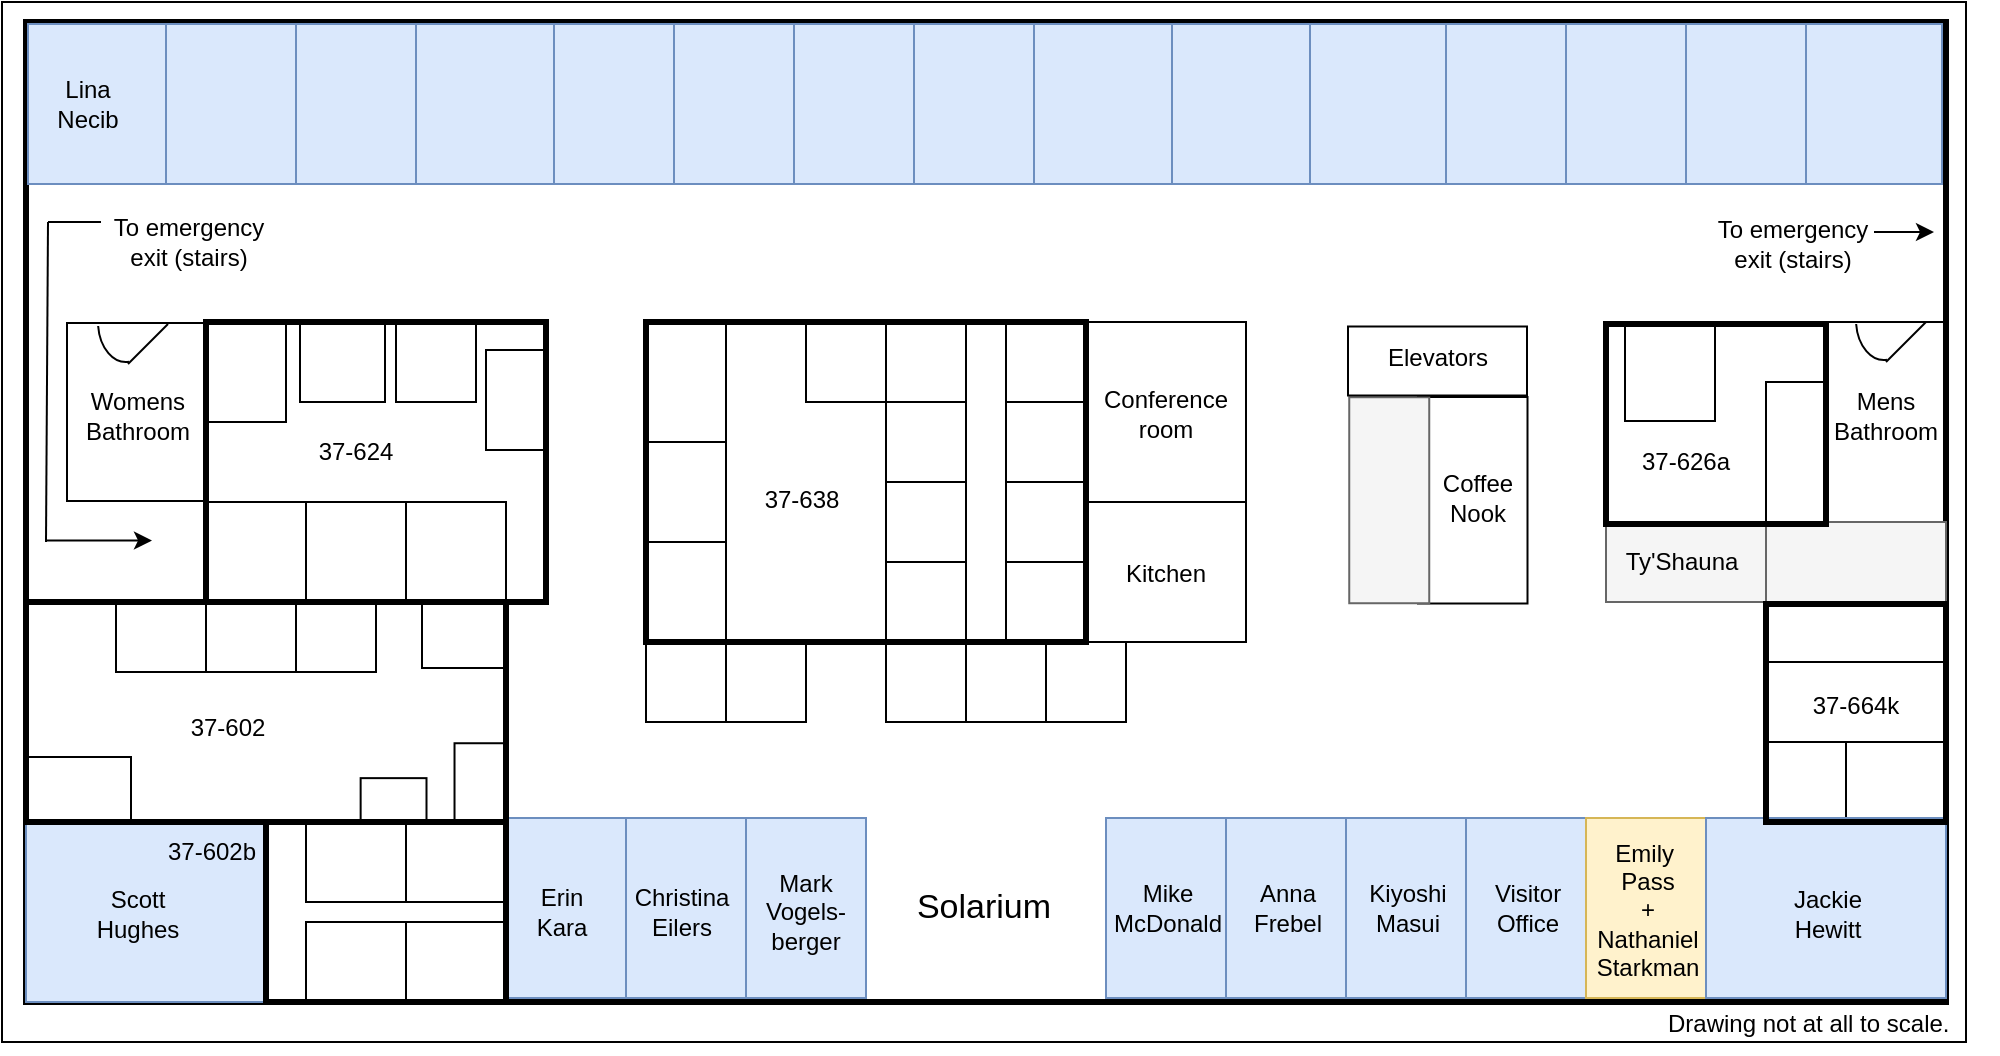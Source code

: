 <mxfile version="26.2.2">
  <diagram name="Page-1" id="SfPSA6i4i7ZImJzIwv-l">
    <mxGraphModel dx="1153" dy="630" grid="1" gridSize="10" guides="1" tooltips="1" connect="1" arrows="1" fold="1" page="1" pageScale="1" pageWidth="1100" pageHeight="850" math="0" shadow="0">
      <root>
        <mxCell id="0" />
        <mxCell id="1" parent="0" />
        <mxCell id="4Jh9RYMsEegQv2k9eJxr-1" value="" style="rounded=0;whiteSpace=wrap;html=1;" parent="1" vertex="1">
          <mxGeometry x="328" y="170" width="982" height="520" as="geometry" />
        </mxCell>
        <mxCell id="4Jh9RYMsEegQv2k9eJxr-2" value="" style="rounded=0;whiteSpace=wrap;html=1;fillColor=none;strokeWidth=3;" parent="1" vertex="1">
          <mxGeometry x="340" y="180" width="960" height="490" as="geometry" />
        </mxCell>
        <mxCell id="4Jh9RYMsEegQv2k9eJxr-7" value="" style="rounded=0;whiteSpace=wrap;html=1;fillColor=#dae8fc;strokeColor=#6c8ebf;" parent="1" vertex="1">
          <mxGeometry x="580" y="578" width="60" height="90" as="geometry" />
        </mxCell>
        <mxCell id="4Jh9RYMsEegQv2k9eJxr-10" value="" style="rounded=0;whiteSpace=wrap;html=1;" parent="1" vertex="1">
          <mxGeometry x="770" y="490" width="40" height="40" as="geometry" />
        </mxCell>
        <mxCell id="4Jh9RYMsEegQv2k9eJxr-11" value="" style="rounded=0;whiteSpace=wrap;html=1;fillColor=none;" parent="1" vertex="1">
          <mxGeometry x="650" y="490" width="41" height="40" as="geometry" />
        </mxCell>
        <mxCell id="4Jh9RYMsEegQv2k9eJxr-13" value="" style="rounded=0;whiteSpace=wrap;html=1;" parent="1" vertex="1">
          <mxGeometry x="650" y="440" width="40" height="50" as="geometry" />
        </mxCell>
        <mxCell id="4Jh9RYMsEegQv2k9eJxr-14" value="" style="rounded=0;whiteSpace=wrap;html=1;" parent="1" vertex="1">
          <mxGeometry x="650" y="390" width="40" height="50" as="geometry" />
        </mxCell>
        <mxCell id="4Jh9RYMsEegQv2k9eJxr-15" value="" style="rounded=0;whiteSpace=wrap;html=1;fillColor=none;" parent="1" vertex="1">
          <mxGeometry x="650" y="330" width="40" height="60" as="geometry" />
        </mxCell>
        <mxCell id="4Jh9RYMsEegQv2k9eJxr-16" value="" style="rounded=0;whiteSpace=wrap;html=1;fillColor=none;" parent="1" vertex="1">
          <mxGeometry x="1210" y="470" width="90" height="30" as="geometry" />
        </mxCell>
        <mxCell id="4Jh9RYMsEegQv2k9eJxr-17" value="" style="rounded=0;whiteSpace=wrap;html=1;" parent="1" vertex="1">
          <mxGeometry x="1250" y="540" width="49" height="40" as="geometry" />
        </mxCell>
        <mxCell id="4Jh9RYMsEegQv2k9eJxr-18" value="" style="rounded=0;whiteSpace=wrap;html=1;" parent="1" vertex="1">
          <mxGeometry x="730" y="330" width="40" height="40" as="geometry" />
        </mxCell>
        <mxCell id="4Jh9RYMsEegQv2k9eJxr-19" value="" style="rounded=0;whiteSpace=wrap;html=1;" parent="1" vertex="1">
          <mxGeometry x="770" y="330" width="40" height="40" as="geometry" />
        </mxCell>
        <mxCell id="4Jh9RYMsEegQv2k9eJxr-20" value="" style="rounded=0;whiteSpace=wrap;html=1;" parent="1" vertex="1">
          <mxGeometry x="830" y="330" width="40" height="40" as="geometry" />
        </mxCell>
        <mxCell id="4Jh9RYMsEegQv2k9eJxr-21" value="" style="rounded=0;whiteSpace=wrap;html=1;" parent="1" vertex="1">
          <mxGeometry x="830" y="370" width="40" height="40" as="geometry" />
        </mxCell>
        <mxCell id="4Jh9RYMsEegQv2k9eJxr-22" value="" style="rounded=0;whiteSpace=wrap;html=1;" parent="1" vertex="1">
          <mxGeometry x="830" y="410" width="40" height="40" as="geometry" />
        </mxCell>
        <mxCell id="4Jh9RYMsEegQv2k9eJxr-23" value="" style="rounded=0;whiteSpace=wrap;html=1;" parent="1" vertex="1">
          <mxGeometry x="830" y="450" width="40" height="40" as="geometry" />
        </mxCell>
        <mxCell id="4Jh9RYMsEegQv2k9eJxr-24" value="" style="rounded=0;whiteSpace=wrap;html=1;" parent="1" vertex="1">
          <mxGeometry x="770" y="370" width="40" height="40" as="geometry" />
        </mxCell>
        <mxCell id="4Jh9RYMsEegQv2k9eJxr-25" value="" style="rounded=0;whiteSpace=wrap;html=1;" parent="1" vertex="1">
          <mxGeometry x="770" y="410" width="40" height="40" as="geometry" />
        </mxCell>
        <mxCell id="4Jh9RYMsEegQv2k9eJxr-26" value="" style="rounded=0;whiteSpace=wrap;html=1;" parent="1" vertex="1">
          <mxGeometry x="770" y="450" width="40" height="40" as="geometry" />
        </mxCell>
        <mxCell id="4Jh9RYMsEegQv2k9eJxr-27" value="" style="rounded=0;whiteSpace=wrap;html=1;fillColor=#dae8fc;strokeColor=#6c8ebf;strokeWidth=1;" parent="1" vertex="1">
          <mxGeometry x="340" y="580" width="120" height="90" as="geometry" />
        </mxCell>
        <mxCell id="4Jh9RYMsEegQv2k9eJxr-28" value="" style="rounded=0;whiteSpace=wrap;html=1;fillColor=none;" parent="1" vertex="1">
          <mxGeometry x="430" y="420" width="50" height="50" as="geometry" />
        </mxCell>
        <mxCell id="4Jh9RYMsEegQv2k9eJxr-29" value="" style="rounded=0;whiteSpace=wrap;html=1;" parent="1" vertex="1">
          <mxGeometry x="480" y="420" width="50" height="50" as="geometry" />
        </mxCell>
        <mxCell id="4Jh9RYMsEegQv2k9eJxr-30" value="" style="rounded=0;whiteSpace=wrap;html=1;fillColor=none;" parent="1" vertex="1">
          <mxGeometry x="530" y="420" width="50" height="50" as="geometry" />
        </mxCell>
        <mxCell id="4Jh9RYMsEegQv2k9eJxr-31" value="" style="rounded=0;whiteSpace=wrap;html=1;" parent="1" vertex="1">
          <mxGeometry x="690" y="490" width="40" height="40" as="geometry" />
        </mxCell>
        <mxCell id="4Jh9RYMsEegQv2k9eJxr-32" value="" style="rounded=0;whiteSpace=wrap;html=1;fillColor=none;" parent="1" vertex="1">
          <mxGeometry x="810" y="490" width="40" height="40" as="geometry" />
        </mxCell>
        <mxCell id="4Jh9RYMsEegQv2k9eJxr-34" value="" style="rounded=0;whiteSpace=wrap;html=1;fillColor=none;" parent="1" vertex="1">
          <mxGeometry x="850" y="490" width="40" height="40" as="geometry" />
        </mxCell>
        <mxCell id="4Jh9RYMsEegQv2k9eJxr-35" value="" style="rounded=0;whiteSpace=wrap;html=1;fillColor=#f5f5f5;fontColor=#333333;strokeColor=#666666;" parent="1" vertex="1">
          <mxGeometry x="1130" y="430" width="170" height="40" as="geometry" />
        </mxCell>
        <mxCell id="4Jh9RYMsEegQv2k9eJxr-36" value="" style="rounded=0;whiteSpace=wrap;html=1;" parent="1" vertex="1">
          <mxGeometry x="570" y="344" width="30" height="50" as="geometry" />
        </mxCell>
        <mxCell id="4Jh9RYMsEegQv2k9eJxr-37" value="" style="rounded=0;whiteSpace=wrap;html=1;" parent="1" vertex="1">
          <mxGeometry x="525" y="330" width="40" height="40" as="geometry" />
        </mxCell>
        <mxCell id="4Jh9RYMsEegQv2k9eJxr-38" value="" style="rounded=0;whiteSpace=wrap;html=1;rotation=90;" parent="1" vertex="1">
          <mxGeometry x="478.25" y="328.75" width="40" height="42.5" as="geometry" />
        </mxCell>
        <mxCell id="4Jh9RYMsEegQv2k9eJxr-39" value="" style="rounded=0;whiteSpace=wrap;html=1;rotation=0;" parent="1" vertex="1">
          <mxGeometry x="431" y="330" width="39" height="50" as="geometry" />
        </mxCell>
        <mxCell id="4Jh9RYMsEegQv2k9eJxr-40" value="" style="rounded=0;whiteSpace=wrap;html=1;rotation=90;" parent="1" vertex="1">
          <mxGeometry x="535" y="575" width="40" height="50" as="geometry" />
        </mxCell>
        <mxCell id="4Jh9RYMsEegQv2k9eJxr-41" value="" style="rounded=0;whiteSpace=wrap;html=1;fillColor=none;rotation=90;" parent="1" vertex="1">
          <mxGeometry x="485" y="575" width="40" height="50" as="geometry" />
        </mxCell>
        <mxCell id="4Jh9RYMsEegQv2k9eJxr-42" value="" style="rounded=0;whiteSpace=wrap;html=1;rotation=90;" parent="1" vertex="1">
          <mxGeometry x="485" y="625" width="40" height="50" as="geometry" />
        </mxCell>
        <mxCell id="4Jh9RYMsEegQv2k9eJxr-43" value="" style="rounded=0;whiteSpace=wrap;html=1;rotation=90;" parent="1" vertex="1">
          <mxGeometry x="535" y="625" width="40" height="50" as="geometry" />
        </mxCell>
        <mxCell id="4Jh9RYMsEegQv2k9eJxr-44" value="" style="rounded=0;whiteSpace=wrap;html=1;rotation=90;" parent="1" vertex="1">
          <mxGeometry x="512.82" y="552.57" width="21.93" height="32.93" as="geometry" />
        </mxCell>
        <mxCell id="4Jh9RYMsEegQv2k9eJxr-45" value="" style="rounded=0;whiteSpace=wrap;html=1;rotation=90;" parent="1" vertex="1">
          <mxGeometry x="542.75" y="465.75" width="32.5" height="42" as="geometry" />
        </mxCell>
        <mxCell id="4Jh9RYMsEegQv2k9eJxr-46" value="" style="rounded=0;whiteSpace=wrap;html=1;rotation=-180;" parent="1" vertex="1">
          <mxGeometry x="475" y="470" width="40" height="35" as="geometry" />
        </mxCell>
        <mxCell id="4Jh9RYMsEegQv2k9eJxr-47" value="" style="rounded=0;whiteSpace=wrap;html=1;fillColor=none;rotation=90;" parent="1" vertex="1">
          <mxGeometry x="350" y="537.5" width="32.5" height="52.5" as="geometry" />
        </mxCell>
        <mxCell id="4Jh9RYMsEegQv2k9eJxr-49" value="" style="rounded=0;whiteSpace=wrap;html=1;rotation=-180;" parent="1" vertex="1">
          <mxGeometry x="430" y="470" width="45" height="35" as="geometry" />
        </mxCell>
        <mxCell id="4Jh9RYMsEegQv2k9eJxr-50" value="" style="rounded=0;whiteSpace=wrap;html=1;" parent="1" vertex="1">
          <mxGeometry x="1210" y="360" width="30" height="70" as="geometry" />
        </mxCell>
        <mxCell id="4Jh9RYMsEegQv2k9eJxr-51" value="" style="rounded=0;whiteSpace=wrap;html=1;rotation=90;" parent="1" vertex="1">
          <mxGeometry x="1137.5" y="332.5" width="49" height="45" as="geometry" />
        </mxCell>
        <mxCell id="4Jh9RYMsEegQv2k9eJxr-52" value="37-624" style="text;html=1;strokeColor=none;fillColor=none;align=center;verticalAlign=middle;whiteSpace=wrap;rounded=0;" parent="1" vertex="1">
          <mxGeometry x="475" y="380" width="60" height="30" as="geometry" />
        </mxCell>
        <mxCell id="4Jh9RYMsEegQv2k9eJxr-53" value="37-638" style="text;html=1;strokeColor=none;fillColor=none;align=center;verticalAlign=middle;whiteSpace=wrap;rounded=0;" parent="1" vertex="1">
          <mxGeometry x="698" y="404.13" width="60" height="30" as="geometry" />
        </mxCell>
        <mxCell id="4Jh9RYMsEegQv2k9eJxr-54" value="&lt;font style=&quot;font-size: 17px;&quot;&gt;Solarium&lt;/font&gt;" style="text;html=1;strokeColor=none;fillColor=none;align=center;verticalAlign=middle;whiteSpace=wrap;rounded=0;" parent="1" vertex="1">
          <mxGeometry x="789" y="608" width="60" height="30" as="geometry" />
        </mxCell>
        <mxCell id="4Jh9RYMsEegQv2k9eJxr-55" value="37-602" style="text;html=1;strokeColor=none;fillColor=none;align=center;verticalAlign=middle;whiteSpace=wrap;rounded=0;" parent="1" vertex="1">
          <mxGeometry x="411" y="517.69" width="60" height="30" as="geometry" />
        </mxCell>
        <mxCell id="4Jh9RYMsEegQv2k9eJxr-56" value="37-602b" style="text;html=1;strokeColor=none;fillColor=none;align=center;verticalAlign=middle;whiteSpace=wrap;rounded=0;" parent="1" vertex="1">
          <mxGeometry x="403" y="580" width="60" height="30" as="geometry" />
        </mxCell>
        <mxCell id="4Jh9RYMsEegQv2k9eJxr-63" value="37-664k" style="text;html=1;strokeColor=none;fillColor=none;align=center;verticalAlign=middle;whiteSpace=wrap;rounded=0;" parent="1" vertex="1">
          <mxGeometry x="1225" y="507.0" width="60" height="30" as="geometry" />
        </mxCell>
        <mxCell id="4Jh9RYMsEegQv2k9eJxr-64" value="37-626a" style="text;html=1;strokeColor=none;fillColor=none;align=center;verticalAlign=middle;whiteSpace=wrap;rounded=0;" parent="1" vertex="1">
          <mxGeometry x="1140" y="385" width="60" height="30" as="geometry" />
        </mxCell>
        <mxCell id="4Jh9RYMsEegQv2k9eJxr-98" value="&lt;h1&gt;&lt;span style=&quot;background-color: initial; font-size: 12px; font-weight: normal;&quot;&gt;Drawing not at all to scale.&amp;nbsp;&lt;/span&gt;&lt;/h1&gt;" style="text;html=1;spacing=5;spacingTop=-20;whiteSpace=wrap;overflow=hidden;rounded=0;" parent="1" vertex="1">
          <mxGeometry x="1156" y="657" width="170" height="39" as="geometry" />
        </mxCell>
        <mxCell id="4Jh9RYMsEegQv2k9eJxr-117" value="" style="rounded=0;whiteSpace=wrap;html=1;fillColor=none;" parent="1" vertex="1">
          <mxGeometry x="1210" y="540" width="40" height="40" as="geometry" />
        </mxCell>
        <mxCell id="4Jh9RYMsEegQv2k9eJxr-141" value="" style="rounded=0;whiteSpace=wrap;html=1;rotation=90;" parent="1" vertex="1">
          <mxGeometry x="547.19" y="547.69" width="39.39" height="25.25" as="geometry" />
        </mxCell>
        <mxCell id="4Jh9RYMsEegQv2k9eJxr-150" value="Ty&#39;Shauna" style="text;html=1;strokeColor=none;fillColor=none;align=center;verticalAlign=middle;whiteSpace=wrap;rounded=0;" parent="1" vertex="1">
          <mxGeometry x="1137.5" y="422.5" width="60" height="55" as="geometry" />
        </mxCell>
        <mxCell id="4Jh9RYMsEegQv2k9eJxr-151" value="" style="rounded=0;whiteSpace=wrap;html=1;rotation=90;" parent="1" vertex="1">
          <mxGeometry x="1219.62" y="350.88" width="100.25" height="58.5" as="geometry" />
        </mxCell>
        <mxCell id="4Jh9RYMsEegQv2k9eJxr-152" value="Mens&lt;div&gt;Bathroom&lt;/div&gt;" style="text;html=1;strokeColor=none;fillColor=none;align=center;verticalAlign=middle;whiteSpace=wrap;rounded=0;" parent="1" vertex="1">
          <mxGeometry x="1240" y="361.68" width="60" height="30" as="geometry" />
        </mxCell>
        <mxCell id="4Jh9RYMsEegQv2k9eJxr-153" value="" style="rounded=0;whiteSpace=wrap;html=1;rotation=90;" parent="1" vertex="1">
          <mxGeometry x="351" y="340" width="89" height="70" as="geometry" />
        </mxCell>
        <mxCell id="4Jh9RYMsEegQv2k9eJxr-154" value="Womens&lt;div&gt;Bathroom&lt;/div&gt;" style="text;html=1;strokeColor=none;fillColor=none;align=center;verticalAlign=middle;whiteSpace=wrap;rounded=0;" parent="1" vertex="1">
          <mxGeometry x="365.5" y="361.68" width="60" height="30" as="geometry" />
        </mxCell>
        <mxCell id="4Jh9RYMsEegQv2k9eJxr-155" value="" style="rounded=0;whiteSpace=wrap;html=1;rotation=90;" parent="1" vertex="1">
          <mxGeometry x="1011.75" y="391.75" width="103.25" height="54.75" as="geometry" />
        </mxCell>
        <mxCell id="oSpyv27FBxu9WC1x9Rb_-17" value="" style="rounded=0;whiteSpace=wrap;html=1;rotation=90;fillColor=#f5f5f5;fontColor=#333333;strokeColor=#666666;" vertex="1" parent="1">
          <mxGeometry x="970.12" y="399.12" width="103" height="40" as="geometry" />
        </mxCell>
        <mxCell id="4Jh9RYMsEegQv2k9eJxr-156" value="Coffee&lt;div&gt;Nook&lt;/div&gt;" style="text;html=1;strokeColor=none;fillColor=none;align=center;verticalAlign=middle;whiteSpace=wrap;rounded=0;" parent="1" vertex="1">
          <mxGeometry x="1035.88" y="403" width="60" height="30" as="geometry" />
        </mxCell>
        <mxCell id="4Jh9RYMsEegQv2k9eJxr-157" value="" style="rounded=0;whiteSpace=wrap;html=1;fillColor=#f5f5f5;fontColor=#333333;strokeColor=#666666;" parent="1" vertex="1">
          <mxGeometry x="1210" y="430" width="90" height="40" as="geometry" />
        </mxCell>
        <mxCell id="4Jh9RYMsEegQv2k9eJxr-161" value="" style="group" parent="1" vertex="1" connectable="0">
          <mxGeometry x="1255" y="309" width="35" height="41" as="geometry" />
        </mxCell>
        <mxCell id="4Jh9RYMsEegQv2k9eJxr-158" value="" style="endArrow=none;html=1;rounded=0;" parent="4Jh9RYMsEegQv2k9eJxr-161" edge="1">
          <mxGeometry width="50" height="50" relative="1" as="geometry">
            <mxPoint x="15" y="41" as="sourcePoint" />
            <mxPoint x="35" y="21" as="targetPoint" />
          </mxGeometry>
        </mxCell>
        <mxCell id="4Jh9RYMsEegQv2k9eJxr-160" value="" style="verticalLabelPosition=bottom;verticalAlign=top;html=1;shape=mxgraph.basic.arc;startAngle=0.483;endAngle=0.734;" parent="4Jh9RYMsEegQv2k9eJxr-161" vertex="1">
          <mxGeometry width="28" height="40" as="geometry" />
        </mxCell>
        <mxCell id="4Jh9RYMsEegQv2k9eJxr-162" value="" style="group" parent="1" vertex="1" connectable="0">
          <mxGeometry x="376" y="310" width="35" height="41" as="geometry" />
        </mxCell>
        <mxCell id="4Jh9RYMsEegQv2k9eJxr-163" value="" style="endArrow=none;html=1;rounded=0;" parent="4Jh9RYMsEegQv2k9eJxr-162" edge="1">
          <mxGeometry width="50" height="50" relative="1" as="geometry">
            <mxPoint x="15" y="41" as="sourcePoint" />
            <mxPoint x="35" y="21" as="targetPoint" />
          </mxGeometry>
        </mxCell>
        <mxCell id="4Jh9RYMsEegQv2k9eJxr-164" value="" style="verticalLabelPosition=bottom;verticalAlign=top;html=1;shape=mxgraph.basic.arc;startAngle=0.483;endAngle=0.734;" parent="4Jh9RYMsEegQv2k9eJxr-162" vertex="1">
          <mxGeometry width="28" height="40" as="geometry" />
        </mxCell>
        <mxCell id="4Jh9RYMsEegQv2k9eJxr-165" value="Erin&lt;div&gt;Kara&lt;/div&gt;" style="text;html=1;strokeColor=none;fillColor=none;align=center;verticalAlign=middle;whiteSpace=wrap;rounded=0;" parent="1" vertex="1">
          <mxGeometry x="573" y="597.5" width="70" height="55" as="geometry" />
        </mxCell>
        <mxCell id="4Jh9RYMsEegQv2k9eJxr-166" value="Scott Hughes" style="text;html=1;strokeColor=none;fillColor=none;align=center;verticalAlign=middle;whiteSpace=wrap;rounded=0;" parent="1" vertex="1">
          <mxGeometry x="360.5" y="598" width="70" height="55" as="geometry" />
        </mxCell>
        <mxCell id="4Jh9RYMsEegQv2k9eJxr-167" value="To emergency exit (stairs)" style="text;html=1;strokeColor=none;fillColor=none;align=center;verticalAlign=middle;whiteSpace=wrap;rounded=0;" parent="1" vertex="1">
          <mxGeometry x="380" y="262" width="83" height="55" as="geometry" />
        </mxCell>
        <mxCell id="4Jh9RYMsEegQv2k9eJxr-168" value="" style="endArrow=classic;html=1;rounded=0;" parent="1" edge="1">
          <mxGeometry width="50" height="50" relative="1" as="geometry">
            <mxPoint x="350.5" y="439.23" as="sourcePoint" />
            <mxPoint x="403" y="439.25" as="targetPoint" />
          </mxGeometry>
        </mxCell>
        <mxCell id="4Jh9RYMsEegQv2k9eJxr-169" value="" style="endArrow=none;html=1;rounded=0;" parent="1" edge="1">
          <mxGeometry width="50" height="50" relative="1" as="geometry">
            <mxPoint x="351" y="280" as="sourcePoint" />
            <mxPoint x="350" y="440" as="targetPoint" />
          </mxGeometry>
        </mxCell>
        <mxCell id="4Jh9RYMsEegQv2k9eJxr-170" value="" style="endArrow=none;html=1;rounded=0;" parent="1" edge="1">
          <mxGeometry width="50" height="50" relative="1" as="geometry">
            <mxPoint x="377.5" y="280" as="sourcePoint" />
            <mxPoint x="351" y="280" as="targetPoint" />
          </mxGeometry>
        </mxCell>
        <mxCell id="4Jh9RYMsEegQv2k9eJxr-171" value="To emergency exit (stairs)" style="text;html=1;strokeColor=none;fillColor=none;align=center;verticalAlign=middle;whiteSpace=wrap;rounded=0;" parent="1" vertex="1">
          <mxGeometry x="1181.5" y="263" width="83" height="55" as="geometry" />
        </mxCell>
        <mxCell id="4Jh9RYMsEegQv2k9eJxr-172" value="" style="endArrow=classic;html=1;rounded=0;" parent="1" edge="1">
          <mxGeometry width="50" height="50" relative="1" as="geometry">
            <mxPoint x="1264" y="285" as="sourcePoint" />
            <mxPoint x="1294" y="285" as="targetPoint" />
          </mxGeometry>
        </mxCell>
        <mxCell id="4Jh9RYMsEegQv2k9eJxr-173" value="" style="rounded=0;whiteSpace=wrap;html=1;rotation=90;" parent="1" vertex="1">
          <mxGeometry x="1028.5" y="304.75" width="34.5" height="89.5" as="geometry" />
        </mxCell>
        <mxCell id="4Jh9RYMsEegQv2k9eJxr-174" value="Elevators" style="text;html=1;strokeColor=none;fillColor=none;align=center;verticalAlign=middle;whiteSpace=wrap;rounded=0;" parent="1" vertex="1">
          <mxGeometry x="1016" y="333" width="60" height="30" as="geometry" />
        </mxCell>
        <mxCell id="oSpyv27FBxu9WC1x9Rb_-3" value="" style="rounded=0;whiteSpace=wrap;html=1;rotation=-180;" vertex="1" parent="1">
          <mxGeometry x="385" y="470" width="45" height="35" as="geometry" />
        </mxCell>
        <mxCell id="oSpyv27FBxu9WC1x9Rb_-4" value="" style="rounded=0;whiteSpace=wrap;html=1;fillColor=none;" vertex="1" parent="1">
          <mxGeometry x="870" y="420" width="80" height="70" as="geometry" />
        </mxCell>
        <mxCell id="4Jh9RYMsEegQv2k9eJxr-5" value="" style="rounded=0;whiteSpace=wrap;html=1;fillColor=none;strokeWidth=3;" parent="1" vertex="1">
          <mxGeometry x="430" y="330" width="170" height="140" as="geometry" />
        </mxCell>
        <mxCell id="4Jh9RYMsEegQv2k9eJxr-9" value="" style="rounded=0;whiteSpace=wrap;html=1;fillColor=none;strokeWidth=3;" parent="1" vertex="1">
          <mxGeometry x="650" y="330" width="220" height="160" as="geometry" />
        </mxCell>
        <mxCell id="4Jh9RYMsEegQv2k9eJxr-6" value="" style="rounded=0;whiteSpace=wrap;html=1;fillColor=none;strokeWidth=3;" parent="1" vertex="1">
          <mxGeometry x="340" y="470" width="240" height="110" as="geometry" />
        </mxCell>
        <mxCell id="oSpyv27FBxu9WC1x9Rb_-6" value="" style="rounded=0;whiteSpace=wrap;html=1;strokeWidth=3;fillColor=none;" vertex="1" parent="1">
          <mxGeometry x="460" y="580" width="120" height="90" as="geometry" />
        </mxCell>
        <mxCell id="oSpyv27FBxu9WC1x9Rb_-9" value="" style="rounded=0;whiteSpace=wrap;html=1;fillColor=#dae8fc;strokeColor=#6c8ebf;" vertex="1" parent="1">
          <mxGeometry x="640" y="578" width="60" height="90" as="geometry" />
        </mxCell>
        <mxCell id="oSpyv27FBxu9WC1x9Rb_-10" value="Christina&lt;div&gt;Eilers&lt;/div&gt;" style="text;html=1;strokeColor=none;fillColor=none;align=center;verticalAlign=middle;whiteSpace=wrap;rounded=0;" vertex="1" parent="1">
          <mxGeometry x="633" y="597.5" width="70" height="55" as="geometry" />
        </mxCell>
        <mxCell id="oSpyv27FBxu9WC1x9Rb_-11" value="" style="rounded=0;whiteSpace=wrap;html=1;fillColor=#dae8fc;strokeColor=#6c8ebf;" vertex="1" parent="1">
          <mxGeometry x="700" y="578" width="60" height="90" as="geometry" />
        </mxCell>
        <mxCell id="oSpyv27FBxu9WC1x9Rb_-12" value="Mark&lt;div&gt;Vogels-berger&lt;/div&gt;" style="text;html=1;strokeColor=none;fillColor=none;align=center;verticalAlign=middle;whiteSpace=wrap;rounded=0;" vertex="1" parent="1">
          <mxGeometry x="695" y="597.5" width="70" height="55" as="geometry" />
        </mxCell>
        <mxCell id="oSpyv27FBxu9WC1x9Rb_-13" value="" style="rounded=0;whiteSpace=wrap;html=1;fillColor=none;strokeWidth=3;" vertex="1" parent="1">
          <mxGeometry x="1130" y="331" width="110" height="100" as="geometry" />
        </mxCell>
        <mxCell id="oSpyv27FBxu9WC1x9Rb_-14" value="" style="rounded=0;whiteSpace=wrap;html=1;fillColor=none;" vertex="1" parent="1">
          <mxGeometry x="870" y="330" width="80" height="90" as="geometry" />
        </mxCell>
        <mxCell id="oSpyv27FBxu9WC1x9Rb_-15" value="Conference&lt;div&gt;room&lt;/div&gt;" style="text;html=1;strokeColor=none;fillColor=none;align=center;verticalAlign=middle;whiteSpace=wrap;rounded=0;" vertex="1" parent="1">
          <mxGeometry x="880" y="361" width="60" height="30" as="geometry" />
        </mxCell>
        <mxCell id="oSpyv27FBxu9WC1x9Rb_-16" value="Kitchen" style="text;html=1;strokeColor=none;fillColor=none;align=center;verticalAlign=middle;whiteSpace=wrap;rounded=0;" vertex="1" parent="1">
          <mxGeometry x="880" y="441" width="60" height="30" as="geometry" />
        </mxCell>
        <mxCell id="oSpyv27FBxu9WC1x9Rb_-18" value="" style="rounded=0;whiteSpace=wrap;html=1;fillColor=#dae8fc;strokeColor=#6c8ebf;" vertex="1" parent="1">
          <mxGeometry x="880" y="578" width="60" height="90" as="geometry" />
        </mxCell>
        <mxCell id="oSpyv27FBxu9WC1x9Rb_-19" value="Mike&lt;div&gt;McDonald&lt;/div&gt;" style="text;html=1;strokeColor=none;fillColor=none;align=center;verticalAlign=middle;whiteSpace=wrap;rounded=0;" vertex="1" parent="1">
          <mxGeometry x="876" y="595.5" width="70" height="55" as="geometry" />
        </mxCell>
        <mxCell id="oSpyv27FBxu9WC1x9Rb_-33" value="" style="rounded=0;whiteSpace=wrap;html=1;fillColor=#dae8fc;strokeColor=#6c8ebf;" vertex="1" parent="1">
          <mxGeometry x="940" y="578" width="60" height="90" as="geometry" />
        </mxCell>
        <mxCell id="oSpyv27FBxu9WC1x9Rb_-34" value="Anna&lt;div&gt;Frebel&lt;/div&gt;" style="text;html=1;strokeColor=none;fillColor=none;align=center;verticalAlign=middle;whiteSpace=wrap;rounded=0;" vertex="1" parent="1">
          <mxGeometry x="936" y="595.5" width="70" height="55" as="geometry" />
        </mxCell>
        <mxCell id="oSpyv27FBxu9WC1x9Rb_-35" value="" style="rounded=0;whiteSpace=wrap;html=1;fillColor=#dae8fc;strokeColor=#6c8ebf;" vertex="1" parent="1">
          <mxGeometry x="1000" y="578" width="60" height="90" as="geometry" />
        </mxCell>
        <mxCell id="oSpyv27FBxu9WC1x9Rb_-36" value="Kiyoshi&lt;div&gt;Masui&lt;/div&gt;" style="text;html=1;strokeColor=none;fillColor=none;align=center;verticalAlign=middle;whiteSpace=wrap;rounded=0;" vertex="1" parent="1">
          <mxGeometry x="996" y="595.5" width="70" height="55" as="geometry" />
        </mxCell>
        <mxCell id="oSpyv27FBxu9WC1x9Rb_-37" value="" style="rounded=0;whiteSpace=wrap;html=1;fillColor=#dae8fc;strokeColor=#6c8ebf;" vertex="1" parent="1">
          <mxGeometry x="1060" y="578" width="60" height="90" as="geometry" />
        </mxCell>
        <mxCell id="oSpyv27FBxu9WC1x9Rb_-38" value="Visitor&lt;div&gt;Office&lt;/div&gt;" style="text;html=1;strokeColor=none;fillColor=none;align=center;verticalAlign=middle;whiteSpace=wrap;rounded=0;" vertex="1" parent="1">
          <mxGeometry x="1056" y="595.5" width="70" height="55" as="geometry" />
        </mxCell>
        <mxCell id="oSpyv27FBxu9WC1x9Rb_-39" value="" style="rounded=0;whiteSpace=wrap;html=1;fillColor=#fff2cc;strokeColor=#d6b656;" vertex="1" parent="1">
          <mxGeometry x="1120" y="578" width="60" height="90" as="geometry" />
        </mxCell>
        <mxCell id="oSpyv27FBxu9WC1x9Rb_-41" value="" style="rounded=0;whiteSpace=wrap;html=1;fillColor=#dae8fc;strokeColor=#6c8ebf;" vertex="1" parent="1">
          <mxGeometry x="1180" y="578" width="120" height="90" as="geometry" />
        </mxCell>
        <mxCell id="oSpyv27FBxu9WC1x9Rb_-42" value="Jackie&lt;div&gt;Hewitt&lt;/div&gt;" style="text;html=1;strokeColor=none;fillColor=none;align=center;verticalAlign=middle;whiteSpace=wrap;rounded=0;" vertex="1" parent="1">
          <mxGeometry x="1206" y="598" width="70" height="55" as="geometry" />
        </mxCell>
        <mxCell id="4Jh9RYMsEegQv2k9eJxr-12" value="" style="rounded=0;whiteSpace=wrap;html=1;fillColor=none;strokeWidth=3;" parent="1" vertex="1">
          <mxGeometry x="1210" y="471" width="90" height="109" as="geometry" />
        </mxCell>
        <mxCell id="oSpyv27FBxu9WC1x9Rb_-21" value="Emily&amp;nbsp;&lt;div&gt;Pass&lt;div&gt;+&lt;br&gt;&lt;div&gt;Nathaniel Starkman&lt;/div&gt;&lt;/div&gt;&lt;/div&gt;" style="text;html=1;strokeColor=none;fillColor=none;align=center;verticalAlign=middle;whiteSpace=wrap;rounded=0;" vertex="1" parent="1">
          <mxGeometry x="1116" y="596" width="70" height="55" as="geometry" />
        </mxCell>
        <mxCell id="oSpyv27FBxu9WC1x9Rb_-43" value="" style="rounded=0;whiteSpace=wrap;html=1;fillColor=#dae8fc;strokeColor=#6c8ebf;" vertex="1" parent="1">
          <mxGeometry x="341" y="181" width="69" height="80" as="geometry" />
        </mxCell>
        <mxCell id="oSpyv27FBxu9WC1x9Rb_-44" value="Lina&lt;div&gt;Necib&lt;/div&gt;" style="text;html=1;strokeColor=none;fillColor=none;align=center;verticalAlign=middle;whiteSpace=wrap;rounded=0;" vertex="1" parent="1">
          <mxGeometry x="336" y="193.5" width="70" height="55" as="geometry" />
        </mxCell>
        <mxCell id="oSpyv27FBxu9WC1x9Rb_-45" value="" style="rounded=0;whiteSpace=wrap;html=1;fillColor=#dae8fc;strokeColor=#6c8ebf;" vertex="1" parent="1">
          <mxGeometry x="410" y="181" width="65" height="80" as="geometry" />
        </mxCell>
        <mxCell id="oSpyv27FBxu9WC1x9Rb_-46" value="" style="rounded=0;whiteSpace=wrap;html=1;fillColor=#dae8fc;strokeColor=#6c8ebf;" vertex="1" parent="1">
          <mxGeometry x="475" y="181" width="60" height="80" as="geometry" />
        </mxCell>
        <mxCell id="oSpyv27FBxu9WC1x9Rb_-47" value="" style="rounded=0;whiteSpace=wrap;html=1;fillColor=#dae8fc;strokeColor=#6c8ebf;" vertex="1" parent="1">
          <mxGeometry x="535" y="181" width="69" height="80" as="geometry" />
        </mxCell>
        <mxCell id="oSpyv27FBxu9WC1x9Rb_-48" value="" style="rounded=0;whiteSpace=wrap;html=1;fillColor=#dae8fc;strokeColor=#6c8ebf;" vertex="1" parent="1">
          <mxGeometry x="604" y="181" width="60" height="80" as="geometry" />
        </mxCell>
        <mxCell id="oSpyv27FBxu9WC1x9Rb_-49" value="" style="rounded=0;whiteSpace=wrap;html=1;fillColor=#dae8fc;strokeColor=#6c8ebf;" vertex="1" parent="1">
          <mxGeometry x="664" y="181" width="60" height="80" as="geometry" />
        </mxCell>
        <mxCell id="oSpyv27FBxu9WC1x9Rb_-50" value="" style="rounded=0;whiteSpace=wrap;html=1;fillColor=#dae8fc;strokeColor=#6c8ebf;" vertex="1" parent="1">
          <mxGeometry x="724" y="181" width="60" height="80" as="geometry" />
        </mxCell>
        <mxCell id="oSpyv27FBxu9WC1x9Rb_-51" value="" style="rounded=0;whiteSpace=wrap;html=1;fillColor=#dae8fc;strokeColor=#6c8ebf;" vertex="1" parent="1">
          <mxGeometry x="784" y="181" width="60" height="80" as="geometry" />
        </mxCell>
        <mxCell id="oSpyv27FBxu9WC1x9Rb_-52" value="" style="rounded=0;whiteSpace=wrap;html=1;fillColor=#dae8fc;strokeColor=#6c8ebf;" vertex="1" parent="1">
          <mxGeometry x="844" y="181" width="69" height="80" as="geometry" />
        </mxCell>
        <mxCell id="oSpyv27FBxu9WC1x9Rb_-53" value="" style="rounded=0;whiteSpace=wrap;html=1;fillColor=#dae8fc;strokeColor=#6c8ebf;" vertex="1" parent="1">
          <mxGeometry x="913" y="181" width="69" height="80" as="geometry" />
        </mxCell>
        <mxCell id="oSpyv27FBxu9WC1x9Rb_-54" value="" style="rounded=0;whiteSpace=wrap;html=1;fillColor=#dae8fc;strokeColor=#6c8ebf;" vertex="1" parent="1">
          <mxGeometry x="982" y="181" width="68" height="80" as="geometry" />
        </mxCell>
        <mxCell id="oSpyv27FBxu9WC1x9Rb_-55" value="" style="rounded=0;whiteSpace=wrap;html=1;fillColor=#dae8fc;strokeColor=#6c8ebf;" vertex="1" parent="1">
          <mxGeometry x="1050" y="181" width="61" height="80" as="geometry" />
        </mxCell>
        <mxCell id="oSpyv27FBxu9WC1x9Rb_-56" value="" style="rounded=0;whiteSpace=wrap;html=1;fillColor=#dae8fc;strokeColor=#6c8ebf;" vertex="1" parent="1">
          <mxGeometry x="1110" y="181" width="60" height="80" as="geometry" />
        </mxCell>
        <mxCell id="oSpyv27FBxu9WC1x9Rb_-57" value="" style="rounded=0;whiteSpace=wrap;html=1;fillColor=#dae8fc;strokeColor=#6c8ebf;" vertex="1" parent="1">
          <mxGeometry x="1170" y="181" width="61" height="80" as="geometry" />
        </mxCell>
        <mxCell id="oSpyv27FBxu9WC1x9Rb_-58" value="" style="rounded=0;whiteSpace=wrap;html=1;fillColor=#dae8fc;strokeColor=#6c8ebf;" vertex="1" parent="1">
          <mxGeometry x="1230" y="181" width="68" height="80" as="geometry" />
        </mxCell>
      </root>
    </mxGraphModel>
  </diagram>
</mxfile>
